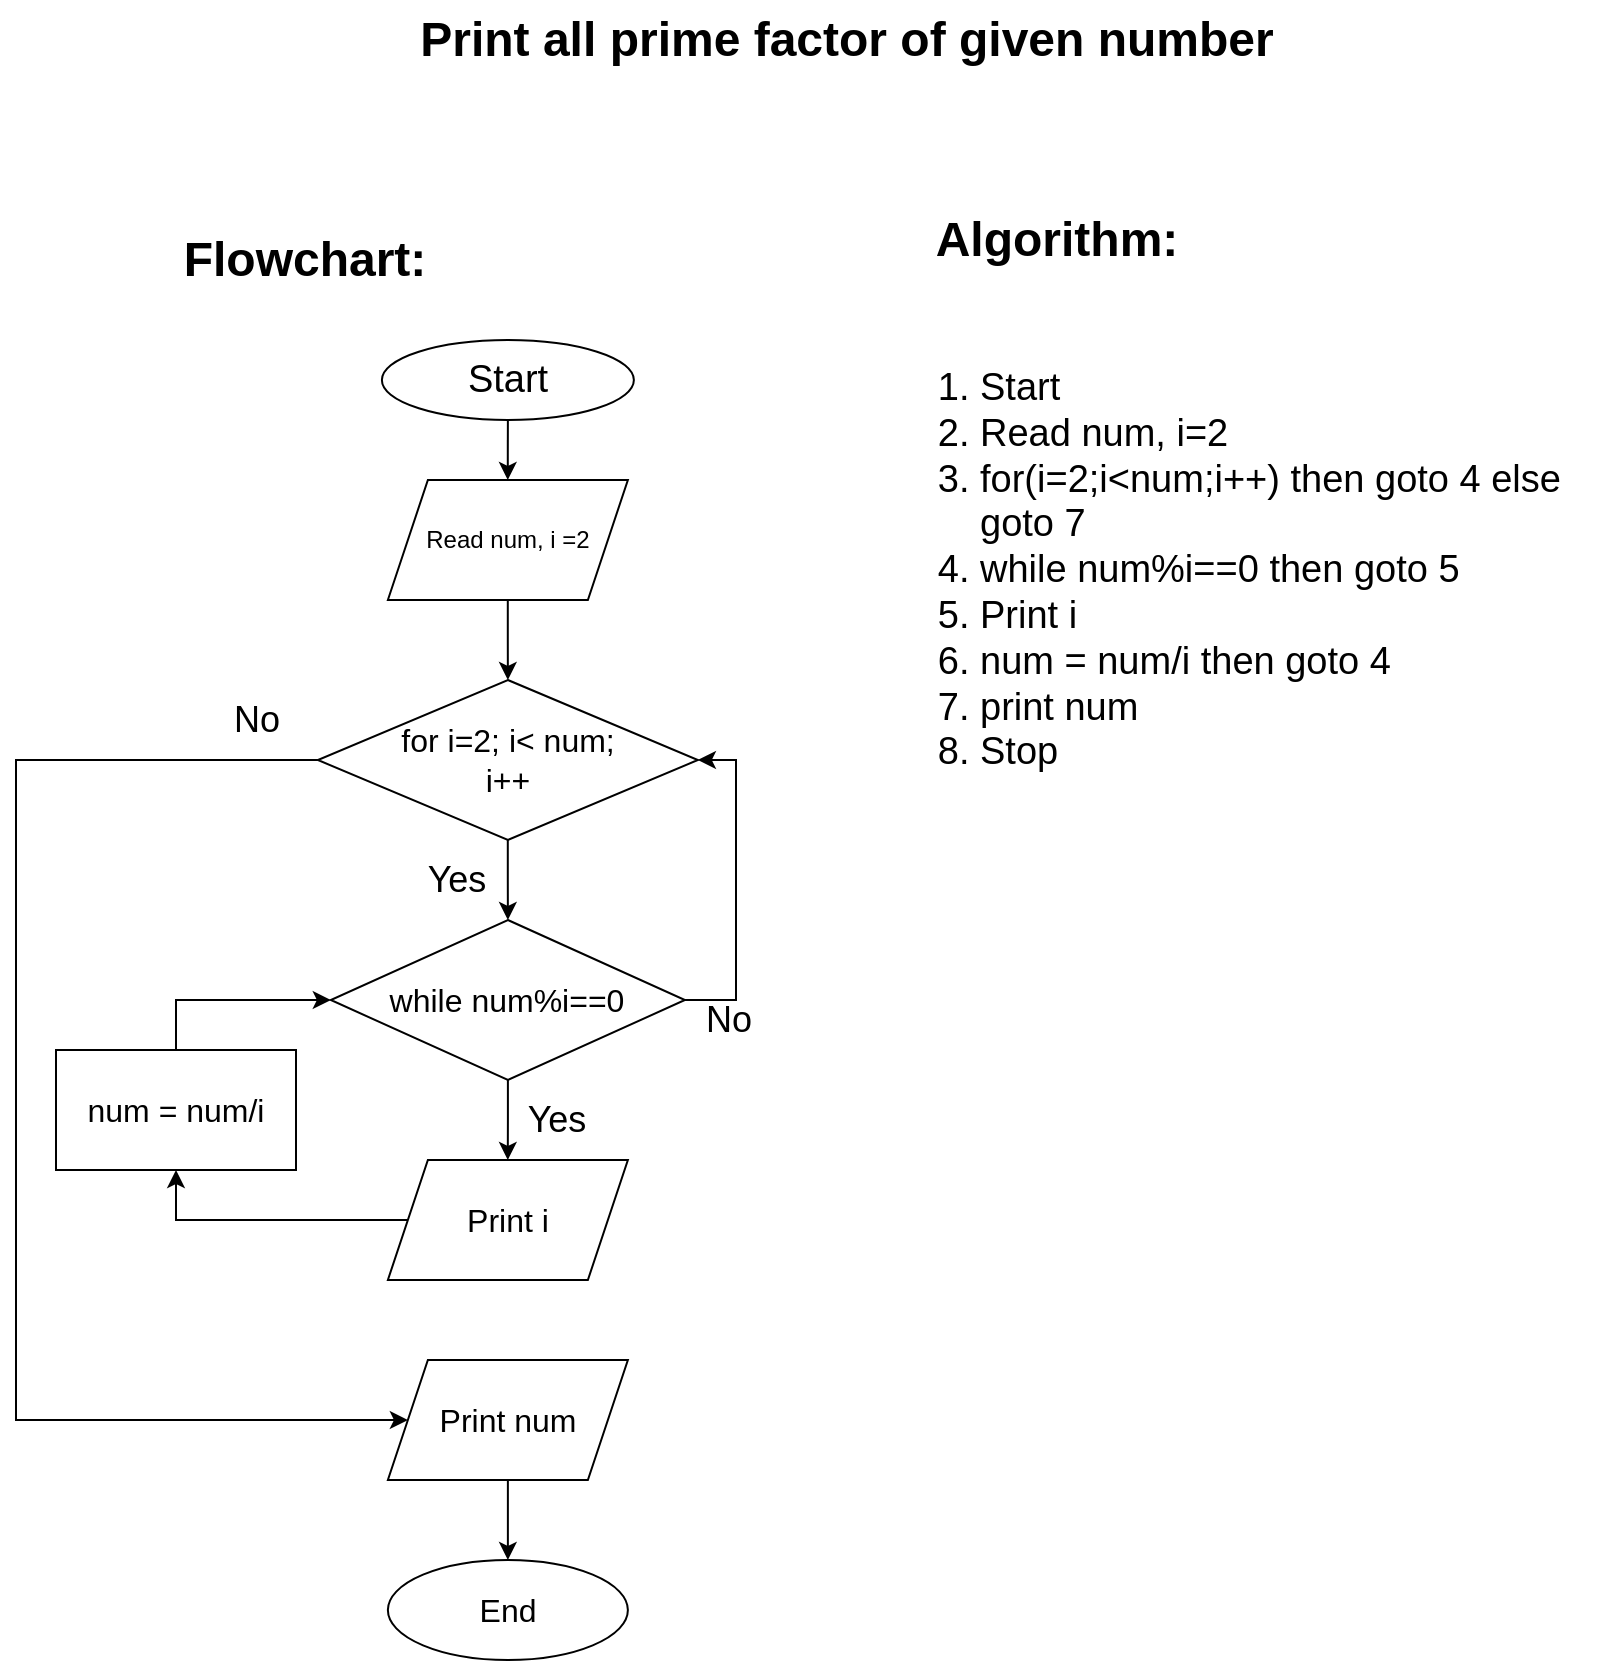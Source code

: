 <mxfile version="20.2.3" type="device"><diagram id="C5RBs43oDa-KdzZeNtuy" name="Page-1"><mxGraphModel dx="839" dy="857" grid="1" gridSize="10" guides="1" tooltips="1" connect="1" arrows="1" fold="1" page="1" pageScale="1" pageWidth="827" pageHeight="1169" background="#FFFFFF" math="0" shadow="0"><root><mxCell id="WIyWlLk6GJQsqaUBKTNV-0"/><mxCell id="WIyWlLk6GJQsqaUBKTNV-1" parent="WIyWlLk6GJQsqaUBKTNV-0"/><mxCell id="nUPXzKol__QYptCHy4bD-82" value="" style="edgeStyle=orthogonalEdgeStyle;rounded=0;orthogonalLoop=1;jettySize=auto;html=1;" parent="WIyWlLk6GJQsqaUBKTNV-1" source="X0aBdcByCuxlTt1kCmt3-0" target="nUPXzKol__QYptCHy4bD-78" edge="1"><mxGeometry relative="1" as="geometry"/></mxCell><mxCell id="X0aBdcByCuxlTt1kCmt3-0" value="&lt;font style=&quot;font-size: 19px;&quot;&gt;Start&lt;/font&gt;" style="ellipse;whiteSpace=wrap;html=1;" parent="WIyWlLk6GJQsqaUBKTNV-1" vertex="1"><mxGeometry x="192.94" y="230" width="126" height="40" as="geometry"/></mxCell><mxCell id="X0aBdcByCuxlTt1kCmt3-19" value="Algorithm:" style="text;strokeColor=none;fillColor=none;html=1;fontSize=24;fontStyle=1;verticalAlign=middle;align=center;" parent="WIyWlLk6GJQsqaUBKTNV-1" vertex="1"><mxGeometry x="480" y="160" width="100" height="40" as="geometry"/></mxCell><mxCell id="X0aBdcByCuxlTt1kCmt3-20" value="Flowchart:" style="text;strokeColor=none;fillColor=none;html=1;fontSize=24;fontStyle=1;verticalAlign=middle;align=center;" parent="WIyWlLk6GJQsqaUBKTNV-1" vertex="1"><mxGeometry x="104" y="170" width="100" height="40" as="geometry"/></mxCell><mxCell id="X0aBdcByCuxlTt1kCmt3-21" value="Print all prime factor of given number" style="text;strokeColor=none;fillColor=none;html=1;fontSize=24;fontStyle=1;verticalAlign=middle;align=center;" parent="WIyWlLk6GJQsqaUBKTNV-1" vertex="1"><mxGeometry x="60" y="60" width="730" height="40" as="geometry"/></mxCell><mxCell id="X0aBdcByCuxlTt1kCmt3-26" value="&lt;ol&gt;&lt;li&gt;Start&lt;/li&gt;&lt;li&gt;Read num, i=2&lt;/li&gt;&lt;li&gt;for(i=2;i&amp;lt;num;i++) then goto 4 else goto 7&lt;/li&gt;&lt;li&gt;while num%i==0 then goto 5&lt;/li&gt;&lt;li&gt;Print i&lt;/li&gt;&lt;li&gt;num = num/i then goto 4&lt;/li&gt;&lt;li&gt;print num&lt;/li&gt;&lt;li&gt;Stop&lt;/li&gt;&lt;/ol&gt;" style="text;strokeColor=none;fillColor=none;html=1;whiteSpace=wrap;verticalAlign=middle;overflow=hidden;fontSize=19;" parent="WIyWlLk6GJQsqaUBKTNV-1" vertex="1"><mxGeometry x="450" y="200" width="360" height="290" as="geometry"/></mxCell><mxCell id="nUPXzKol__QYptCHy4bD-83" value="" style="edgeStyle=orthogonalEdgeStyle;rounded=0;orthogonalLoop=1;jettySize=auto;html=1;" parent="WIyWlLk6GJQsqaUBKTNV-1" source="nUPXzKol__QYptCHy4bD-78" edge="1"><mxGeometry relative="1" as="geometry"><mxPoint x="255.94" y="400" as="targetPoint"/></mxGeometry></mxCell><mxCell id="nUPXzKol__QYptCHy4bD-78" value="Read num, i =2" style="shape=parallelogram;perimeter=parallelogramPerimeter;whiteSpace=wrap;html=1;fixedSize=1;" parent="WIyWlLk6GJQsqaUBKTNV-1" vertex="1"><mxGeometry x="195.94" y="300" width="120" height="60" as="geometry"/></mxCell><mxCell id="nUPXzKol__QYptCHy4bD-92" value="No" style="text;strokeColor=none;fillColor=none;html=1;fontSize=18;fontStyle=0;verticalAlign=middle;align=center;" parent="WIyWlLk6GJQsqaUBKTNV-1" vertex="1"><mxGeometry x="80" y="400" width="100" height="40" as="geometry"/></mxCell><mxCell id="2-kMocKYsg4JNheLIqaF-18" value="" style="edgeStyle=orthogonalEdgeStyle;rounded=0;orthogonalLoop=1;jettySize=auto;html=1;fontSize=16;" parent="WIyWlLk6GJQsqaUBKTNV-1" source="2-kMocKYsg4JNheLIqaF-11" target="2-kMocKYsg4JNheLIqaF-12" edge="1"><mxGeometry relative="1" as="geometry"/></mxCell><mxCell id="2-kMocKYsg4JNheLIqaF-23" style="edgeStyle=orthogonalEdgeStyle;rounded=0;orthogonalLoop=1;jettySize=auto;html=1;entryX=0;entryY=0.5;entryDx=0;entryDy=0;fontSize=16;" parent="WIyWlLk6GJQsqaUBKTNV-1" source="2-kMocKYsg4JNheLIqaF-11" target="2-kMocKYsg4JNheLIqaF-20" edge="1"><mxGeometry relative="1" as="geometry"><Array as="points"><mxPoint x="10" y="440"/><mxPoint x="10" y="770"/></Array></mxGeometry></mxCell><mxCell id="2-kMocKYsg4JNheLIqaF-11" value="for i=2; i&amp;lt; num;&lt;br&gt;i++" style="rhombus;whiteSpace=wrap;html=1;fontSize=16;" parent="WIyWlLk6GJQsqaUBKTNV-1" vertex="1"><mxGeometry x="160.94" y="400" width="190" height="80" as="geometry"/></mxCell><mxCell id="2-kMocKYsg4JNheLIqaF-17" value="" style="edgeStyle=orthogonalEdgeStyle;rounded=0;orthogonalLoop=1;jettySize=auto;html=1;fontSize=16;" parent="WIyWlLk6GJQsqaUBKTNV-1" source="2-kMocKYsg4JNheLIqaF-12" target="2-kMocKYsg4JNheLIqaF-13" edge="1"><mxGeometry relative="1" as="geometry"/></mxCell><mxCell id="2-kMocKYsg4JNheLIqaF-19" style="edgeStyle=orthogonalEdgeStyle;rounded=0;orthogonalLoop=1;jettySize=auto;html=1;entryX=1;entryY=0.5;entryDx=0;entryDy=0;fontSize=16;" parent="WIyWlLk6GJQsqaUBKTNV-1" source="2-kMocKYsg4JNheLIqaF-12" target="2-kMocKYsg4JNheLIqaF-11" edge="1"><mxGeometry relative="1" as="geometry"><Array as="points"><mxPoint x="370" y="560"/><mxPoint x="370" y="440"/></Array></mxGeometry></mxCell><mxCell id="2-kMocKYsg4JNheLIqaF-12" value="while num%i==0" style="rhombus;whiteSpace=wrap;html=1;fontSize=16;" parent="WIyWlLk6GJQsqaUBKTNV-1" vertex="1"><mxGeometry x="167.41" y="520" width="177.06" height="80" as="geometry"/></mxCell><mxCell id="2-kMocKYsg4JNheLIqaF-15" style="edgeStyle=orthogonalEdgeStyle;rounded=0;orthogonalLoop=1;jettySize=auto;html=1;entryX=0.5;entryY=1;entryDx=0;entryDy=0;fontSize=16;" parent="WIyWlLk6GJQsqaUBKTNV-1" source="2-kMocKYsg4JNheLIqaF-13" target="2-kMocKYsg4JNheLIqaF-14" edge="1"><mxGeometry relative="1" as="geometry"/></mxCell><mxCell id="2-kMocKYsg4JNheLIqaF-13" value="Print i" style="shape=parallelogram;perimeter=parallelogramPerimeter;whiteSpace=wrap;html=1;fixedSize=1;fontSize=16;" parent="WIyWlLk6GJQsqaUBKTNV-1" vertex="1"><mxGeometry x="195.94" y="640" width="120" height="60" as="geometry"/></mxCell><mxCell id="2-kMocKYsg4JNheLIqaF-16" style="edgeStyle=orthogonalEdgeStyle;rounded=0;orthogonalLoop=1;jettySize=auto;html=1;fontSize=16;entryX=0;entryY=0.5;entryDx=0;entryDy=0;" parent="WIyWlLk6GJQsqaUBKTNV-1" source="2-kMocKYsg4JNheLIqaF-14" target="2-kMocKYsg4JNheLIqaF-12" edge="1"><mxGeometry relative="1" as="geometry"><mxPoint x="350" y="560" as="targetPoint"/><Array as="points"><mxPoint x="90" y="560"/></Array></mxGeometry></mxCell><mxCell id="2-kMocKYsg4JNheLIqaF-14" value="num = num/i" style="rounded=0;whiteSpace=wrap;html=1;fontSize=16;" parent="WIyWlLk6GJQsqaUBKTNV-1" vertex="1"><mxGeometry x="30" y="585" width="120" height="60" as="geometry"/></mxCell><mxCell id="2-kMocKYsg4JNheLIqaF-22" value="" style="edgeStyle=orthogonalEdgeStyle;rounded=0;orthogonalLoop=1;jettySize=auto;html=1;fontSize=16;" parent="WIyWlLk6GJQsqaUBKTNV-1" source="2-kMocKYsg4JNheLIqaF-20" target="2-kMocKYsg4JNheLIqaF-21" edge="1"><mxGeometry relative="1" as="geometry"/></mxCell><mxCell id="2-kMocKYsg4JNheLIqaF-20" value="Print num" style="shape=parallelogram;perimeter=parallelogramPerimeter;whiteSpace=wrap;html=1;fixedSize=1;fontSize=16;" parent="WIyWlLk6GJQsqaUBKTNV-1" vertex="1"><mxGeometry x="195.94" y="740" width="120" height="60" as="geometry"/></mxCell><mxCell id="2-kMocKYsg4JNheLIqaF-21" value="End" style="ellipse;whiteSpace=wrap;html=1;fontSize=16;" parent="WIyWlLk6GJQsqaUBKTNV-1" vertex="1"><mxGeometry x="195.94" y="840" width="120" height="50" as="geometry"/></mxCell><mxCell id="2-kMocKYsg4JNheLIqaF-24" value="No" style="text;strokeColor=none;fillColor=none;html=1;fontSize=18;fontStyle=0;verticalAlign=middle;align=center;" parent="WIyWlLk6GJQsqaUBKTNV-1" vertex="1"><mxGeometry x="315.94" y="550" width="100" height="40" as="geometry"/></mxCell><mxCell id="2-kMocKYsg4JNheLIqaF-25" value="Yes" style="text;strokeColor=none;fillColor=none;html=1;fontSize=18;fontStyle=0;verticalAlign=middle;align=center;" parent="WIyWlLk6GJQsqaUBKTNV-1" vertex="1"><mxGeometry x="230" y="600" width="100" height="40" as="geometry"/></mxCell><mxCell id="2-kMocKYsg4JNheLIqaF-26" value="Yes" style="text;strokeColor=none;fillColor=none;html=1;fontSize=18;fontStyle=0;verticalAlign=middle;align=center;" parent="WIyWlLk6GJQsqaUBKTNV-1" vertex="1"><mxGeometry x="180" y="480" width="100" height="40" as="geometry"/></mxCell></root></mxGraphModel></diagram></mxfile>